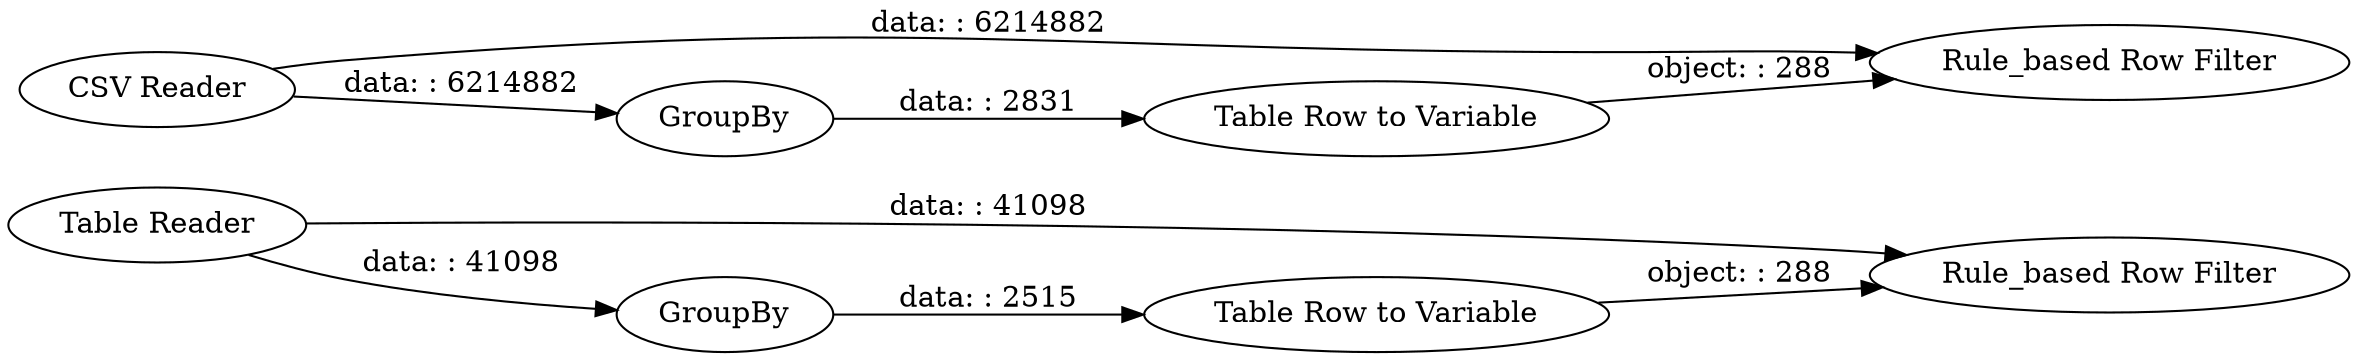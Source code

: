 digraph {
	"-1697555942398789531_26" [label="Rule_based Row Filter"]
	"-1697555942398789531_31" [label="Rule_based Row Filter"]
	"-1697555942398789531_27" [label="Table Row to Variable"]
	"-1697555942398789531_1" [label="Table Reader"]
	"-1697555942398789531_30" [label="Table Row to Variable"]
	"-1697555942398789531_32" [label="CSV Reader"]
	"-1697555942398789531_25" [label=GroupBy]
	"-1697555942398789531_29" [label=GroupBy]
	"-1697555942398789531_27" -> "-1697555942398789531_26" [label="object: : 288"]
	"-1697555942398789531_32" -> "-1697555942398789531_29" [label="data: : 6214882"]
	"-1697555942398789531_1" -> "-1697555942398789531_25" [label="data: : 41098"]
	"-1697555942398789531_25" -> "-1697555942398789531_27" [label="data: : 2515"]
	"-1697555942398789531_30" -> "-1697555942398789531_31" [label="object: : 288"]
	"-1697555942398789531_32" -> "-1697555942398789531_31" [label="data: : 6214882"]
	"-1697555942398789531_1" -> "-1697555942398789531_26" [label="data: : 41098"]
	"-1697555942398789531_29" -> "-1697555942398789531_30" [label="data: : 2831"]
	rankdir=LR
}
